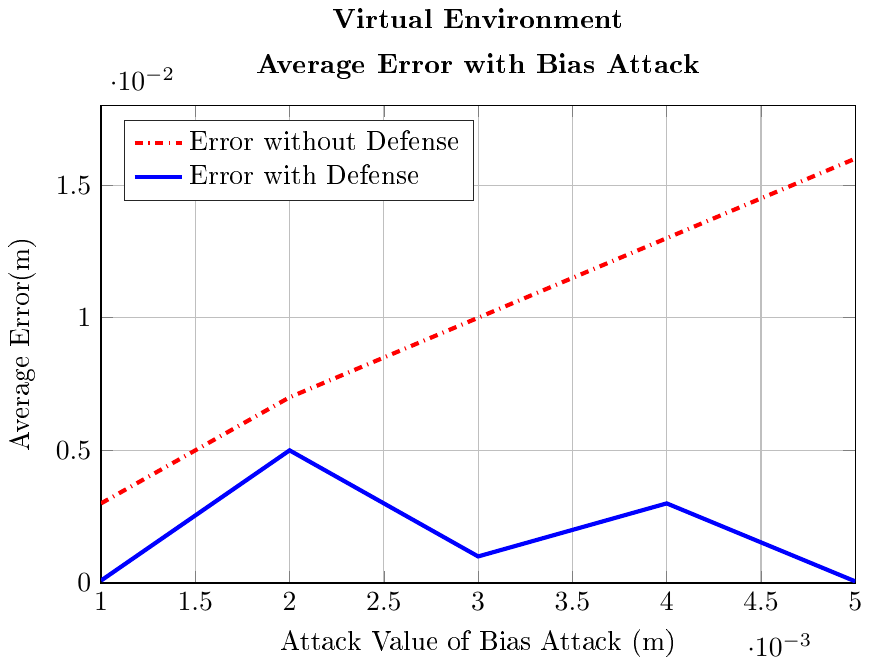 % This file was created by matlab2tikz.
%
\documentclass[tikz]{standalone}
\usepackage[T1]{fontenc}
\usepackage[utf8]{inputenc}
\usepackage{pgfplots}
\usepackage{grffile}
\pgfplotsset{compat=newest}
\usetikzlibrary{plotmarks}
\usepgfplotslibrary{patchplots}
\usepackage{amsmath}

\begin{document}
\begin{tikzpicture}

\begin{axis}[%
width=0.79\columnwidth,
height=0.5\columnwidth,
at={(0\columnwidth,0\columnwidth)},
scale only axis,
xmin=0.001,
xmax=0.005,
xlabel={Attack Value of Bias Attack (m)},
xmajorgrids,
ymin=0,
ymax=0.018,
ylabel={Average Error(m)},
ymajorgrids,
axis background/.style={fill=white},
title style={font=\bfseries,align=center},
title={Virtual Environment\\[1ex]Average Error with Bias Attack},
legend style={at={(0.03,0.97)},anchor=north west,legend cell align=left,align=left,draw=white!15!black}
]
\addplot [color=red,dashdotted,line width=1.5pt]
  table[row sep=crcr]{%
0.001	0.003\\
0.002	0.007\\
0.003	0.01\\
0.004	0.013\\
0.005	0.016\\
};
\addlegendentry{Error without Defense};

\addplot [color=blue,solid,line width=1.5pt]
  table[row sep=crcr]{%
0.001	8.907e-05\\
0.002	0.005\\
0.003	0.001\\
0.004	0.003\\
0.005	5.98e-05\\
};
\addlegendentry{Error with Defense};

\end{axis}
\end{tikzpicture}%
\end{document}